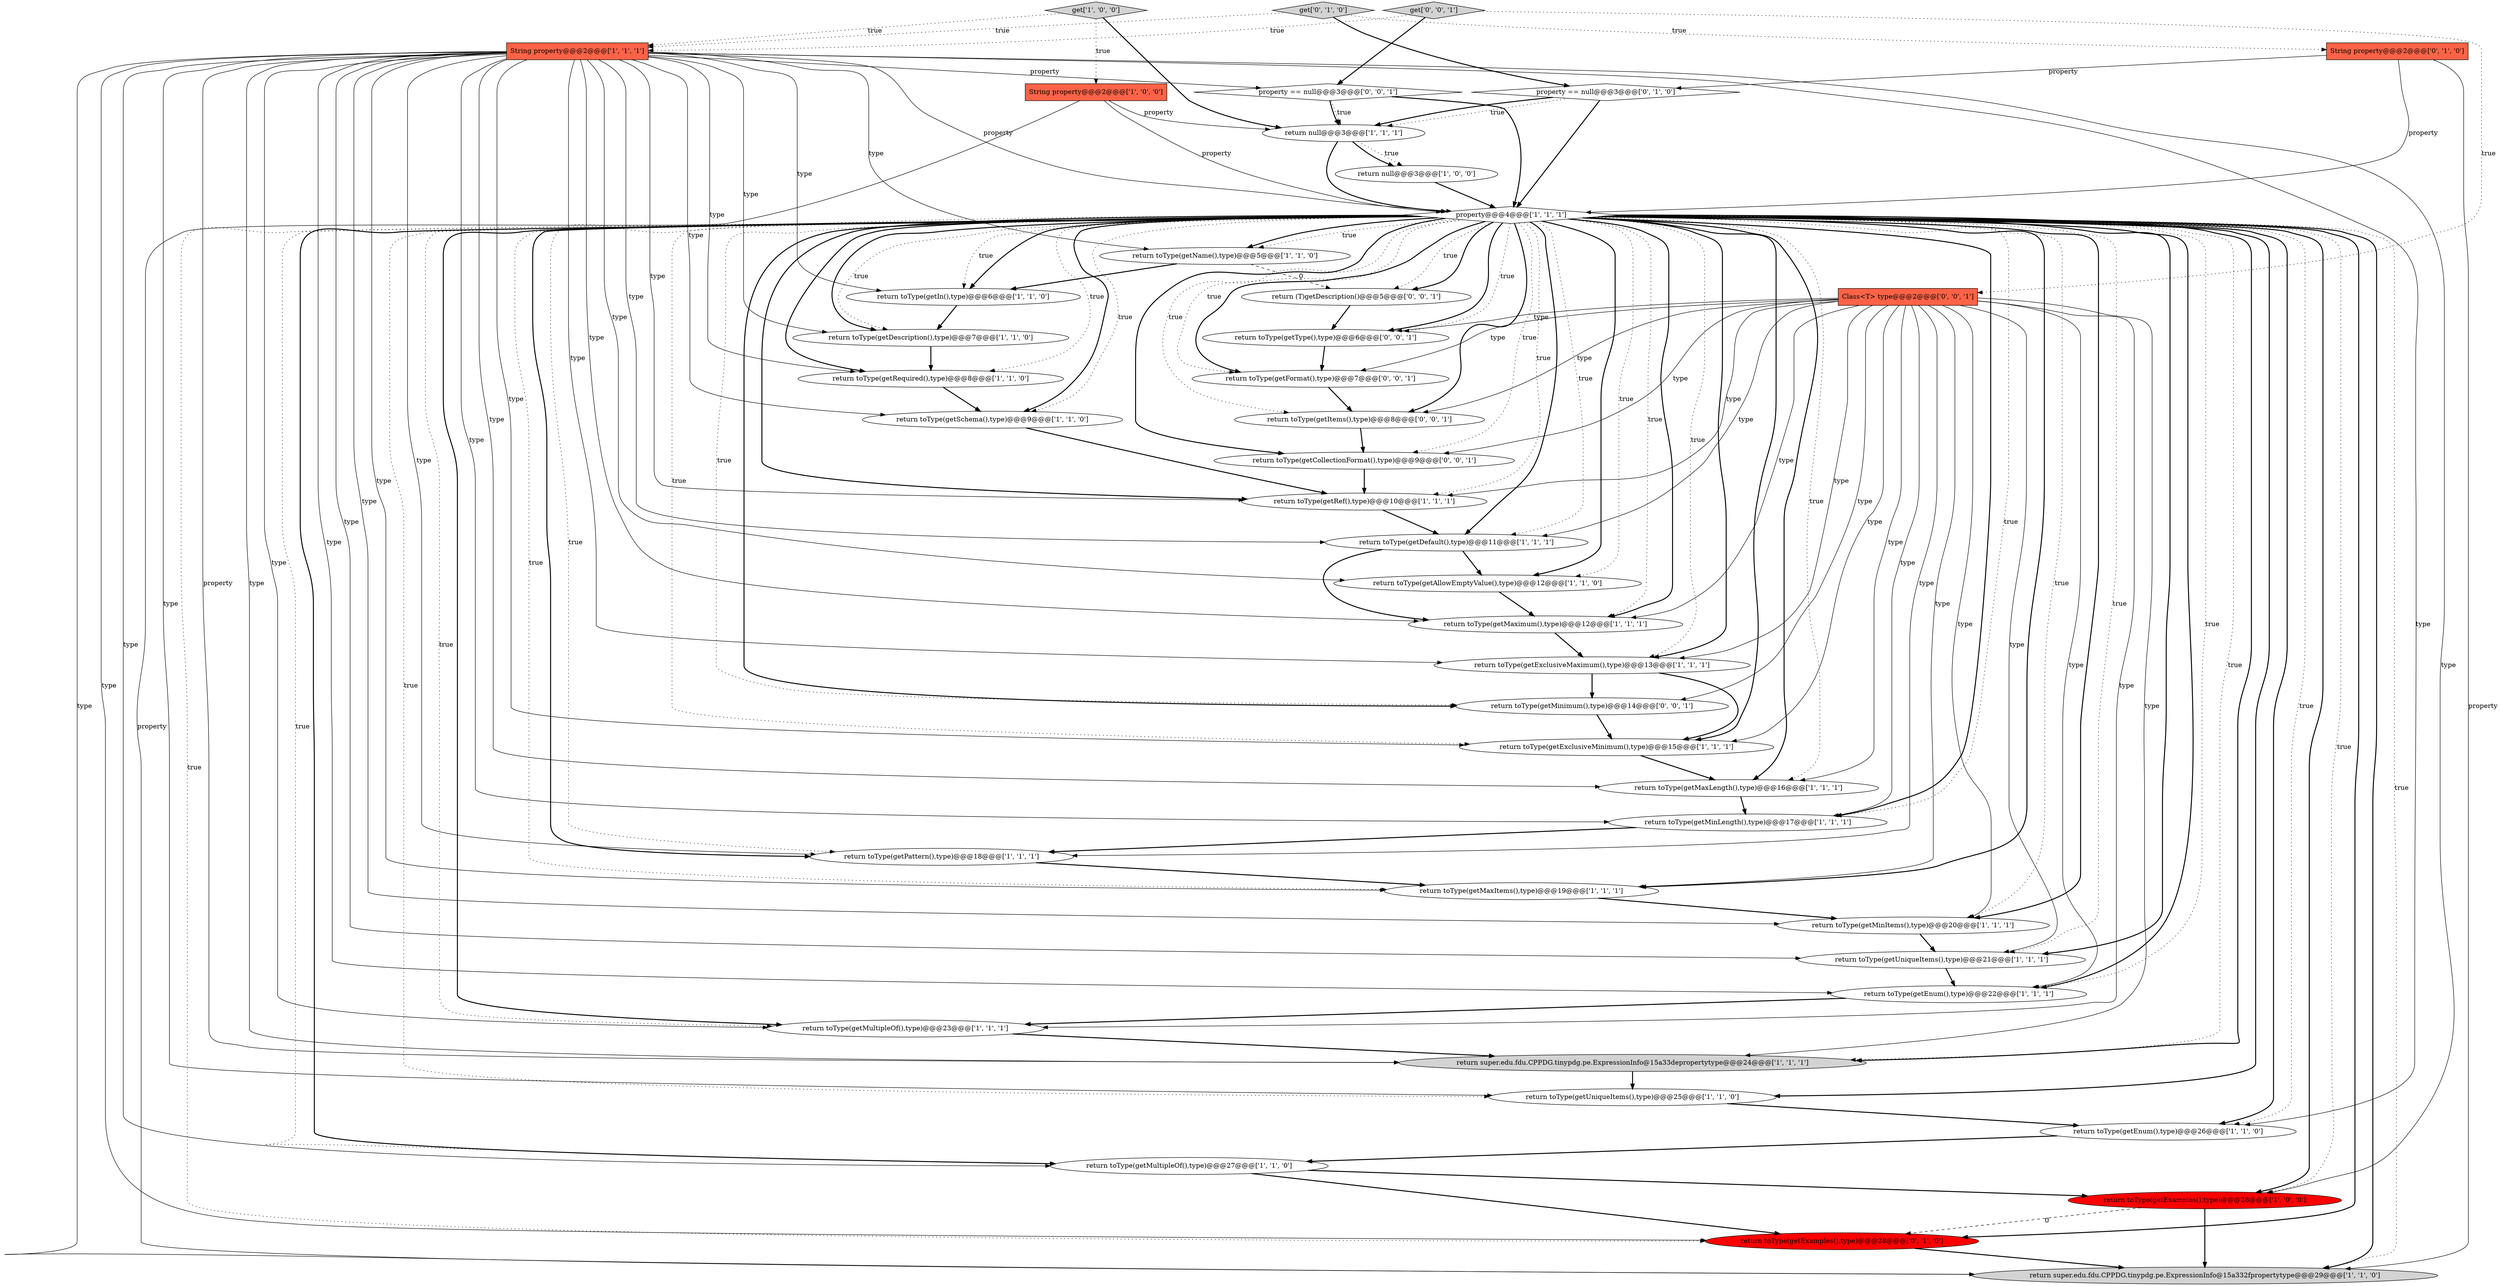 digraph {
6 [style = filled, label = "return toType(getDescription(),type)@@@7@@@['1', '1', '0']", fillcolor = white, shape = ellipse image = "AAA0AAABBB1BBB"];
31 [style = filled, label = "String property@@@2@@@['0', '1', '0']", fillcolor = tomato, shape = box image = "AAA0AAABBB2BBB"];
1 [style = filled, label = "return toType(getRequired(),type)@@@8@@@['1', '1', '0']", fillcolor = white, shape = ellipse image = "AAA0AAABBB1BBB"];
38 [style = filled, label = "return toType(getCollectionFormat(),type)@@@9@@@['0', '0', '1']", fillcolor = white, shape = ellipse image = "AAA0AAABBB3BBB"];
29 [style = filled, label = "return toType(getMinItems(),type)@@@20@@@['1', '1', '1']", fillcolor = white, shape = ellipse image = "AAA0AAABBB1BBB"];
10 [style = filled, label = "property@@@4@@@['1', '1', '1']", fillcolor = white, shape = diamond image = "AAA0AAABBB1BBB"];
7 [style = filled, label = "return toType(getMaxLength(),type)@@@16@@@['1', '1', '1']", fillcolor = white, shape = ellipse image = "AAA0AAABBB1BBB"];
43 [style = filled, label = "property == null@@@3@@@['0', '0', '1']", fillcolor = white, shape = diamond image = "AAA0AAABBB3BBB"];
8 [style = filled, label = "return toType(getMaximum(),type)@@@12@@@['1', '1', '1']", fillcolor = white, shape = ellipse image = "AAA0AAABBB1BBB"];
12 [style = filled, label = "return toType(getDefault(),type)@@@11@@@['1', '1', '1']", fillcolor = white, shape = ellipse image = "AAA0AAABBB1BBB"];
21 [style = filled, label = "return toType(getMultipleOf(),type)@@@27@@@['1', '1', '0']", fillcolor = white, shape = ellipse image = "AAA0AAABBB1BBB"];
17 [style = filled, label = "return toType(getEnum(),type)@@@26@@@['1', '1', '0']", fillcolor = white, shape = ellipse image = "AAA0AAABBB1BBB"];
19 [style = filled, label = "return toType(getIn(),type)@@@6@@@['1', '1', '0']", fillcolor = white, shape = ellipse image = "AAA0AAABBB1BBB"];
23 [style = filled, label = "return toType(getRef(),type)@@@10@@@['1', '1', '1']", fillcolor = white, shape = ellipse image = "AAA0AAABBB1BBB"];
16 [style = filled, label = "return super.edu.fdu.CPPDG.tinypdg.pe.ExpressionInfo@15a33depropertytype@@@24@@@['1', '1', '1']", fillcolor = lightgray, shape = ellipse image = "AAA0AAABBB1BBB"];
28 [style = filled, label = "return toType(getMultipleOf(),type)@@@23@@@['1', '1', '1']", fillcolor = white, shape = ellipse image = "AAA0AAABBB1BBB"];
37 [style = filled, label = "return toType(getFormat(),type)@@@7@@@['0', '0', '1']", fillcolor = white, shape = ellipse image = "AAA0AAABBB3BBB"];
25 [style = filled, label = "return toType(getAllowEmptyValue(),type)@@@12@@@['1', '1', '0']", fillcolor = white, shape = ellipse image = "AAA0AAABBB1BBB"];
39 [style = filled, label = "return toType(getType(),type)@@@6@@@['0', '0', '1']", fillcolor = white, shape = ellipse image = "AAA0AAABBB3BBB"];
27 [style = filled, label = "return toType(getExamples(),type)@@@28@@@['1', '0', '0']", fillcolor = red, shape = ellipse image = "AAA1AAABBB1BBB"];
15 [style = filled, label = "return toType(getMinLength(),type)@@@17@@@['1', '1', '1']", fillcolor = white, shape = ellipse image = "AAA0AAABBB1BBB"];
2 [style = filled, label = "return toType(getMaxItems(),type)@@@19@@@['1', '1', '1']", fillcolor = white, shape = ellipse image = "AAA0AAABBB1BBB"];
24 [style = filled, label = "return super.edu.fdu.CPPDG.tinypdg.pe.ExpressionInfo@15a332fpropertytype@@@29@@@['1', '1', '0']", fillcolor = lightgray, shape = ellipse image = "AAA0AAABBB1BBB"];
42 [style = filled, label = "get['0', '0', '1']", fillcolor = lightgray, shape = diamond image = "AAA0AAABBB3BBB"];
9 [style = filled, label = "String property@@@2@@@['1', '0', '0']", fillcolor = tomato, shape = box image = "AAA0AAABBB1BBB"];
14 [style = filled, label = "return toType(getName(),type)@@@5@@@['1', '1', '0']", fillcolor = white, shape = ellipse image = "AAA0AAABBB1BBB"];
18 [style = filled, label = "get['1', '0', '0']", fillcolor = lightgray, shape = diamond image = "AAA0AAABBB1BBB"];
3 [style = filled, label = "return null@@@3@@@['1', '0', '0']", fillcolor = white, shape = ellipse image = "AAA0AAABBB1BBB"];
36 [style = filled, label = "return toType(getMinimum(),type)@@@14@@@['0', '0', '1']", fillcolor = white, shape = ellipse image = "AAA0AAABBB3BBB"];
40 [style = filled, label = "return toType(getItems(),type)@@@8@@@['0', '0', '1']", fillcolor = white, shape = ellipse image = "AAA0AAABBB3BBB"];
30 [style = filled, label = "String property@@@2@@@['1', '1', '1']", fillcolor = tomato, shape = box image = "AAA0AAABBB1BBB"];
34 [style = filled, label = "property == null@@@3@@@['0', '1', '0']", fillcolor = white, shape = diamond image = "AAA0AAABBB2BBB"];
22 [style = filled, label = "return null@@@3@@@['1', '1', '1']", fillcolor = white, shape = ellipse image = "AAA0AAABBB1BBB"];
0 [style = filled, label = "return toType(getExclusiveMinimum(),type)@@@15@@@['1', '1', '1']", fillcolor = white, shape = ellipse image = "AAA0AAABBB1BBB"];
35 [style = filled, label = "Class<T> type@@@2@@@['0', '0', '1']", fillcolor = tomato, shape = box image = "AAA0AAABBB3BBB"];
26 [style = filled, label = "return toType(getEnum(),type)@@@22@@@['1', '1', '1']", fillcolor = white, shape = ellipse image = "AAA0AAABBB1BBB"];
33 [style = filled, label = "get['0', '1', '0']", fillcolor = lightgray, shape = diamond image = "AAA0AAABBB2BBB"];
4 [style = filled, label = "return toType(getUniqueItems(),type)@@@25@@@['1', '1', '0']", fillcolor = white, shape = ellipse image = "AAA0AAABBB1BBB"];
32 [style = filled, label = "return toType(getExamples(),type)@@@28@@@['0', '1', '0']", fillcolor = red, shape = ellipse image = "AAA1AAABBB2BBB"];
5 [style = filled, label = "return toType(getSchema(),type)@@@9@@@['1', '1', '0']", fillcolor = white, shape = ellipse image = "AAA0AAABBB1BBB"];
13 [style = filled, label = "return toType(getUniqueItems(),type)@@@21@@@['1', '1', '1']", fillcolor = white, shape = ellipse image = "AAA0AAABBB1BBB"];
20 [style = filled, label = "return toType(getExclusiveMaximum(),type)@@@13@@@['1', '1', '1']", fillcolor = white, shape = ellipse image = "AAA0AAABBB1BBB"];
41 [style = filled, label = "return (T)getDescription()@@@5@@@['0', '0', '1']", fillcolor = white, shape = ellipse image = "AAA0AAABBB3BBB"];
11 [style = filled, label = "return toType(getPattern(),type)@@@18@@@['1', '1', '1']", fillcolor = white, shape = ellipse image = "AAA0AAABBB1BBB"];
1->5 [style = bold, label=""];
10->8 [style = dotted, label="true"];
35->29 [style = solid, label="type"];
35->0 [style = solid, label="type"];
30->17 [style = solid, label="type"];
35->15 [style = solid, label="type"];
10->38 [style = dotted, label="true"];
10->24 [style = bold, label=""];
30->6 [style = solid, label="type"];
10->19 [style = bold, label=""];
30->27 [style = solid, label="type"];
30->32 [style = solid, label="type"];
31->10 [style = solid, label="property"];
20->0 [style = bold, label=""];
35->36 [style = solid, label="type"];
30->5 [style = solid, label="type"];
10->17 [style = bold, label=""];
10->32 [style = bold, label=""];
35->40 [style = solid, label="type"];
9->10 [style = solid, label="property"];
10->41 [style = bold, label=""];
40->38 [style = bold, label=""];
10->32 [style = dotted, label="true"];
31->34 [style = solid, label="property"];
10->29 [style = dotted, label="true"];
30->11 [style = solid, label="type"];
30->26 [style = solid, label="type"];
18->22 [style = bold, label=""];
36->0 [style = bold, label=""];
8->20 [style = bold, label=""];
15->11 [style = bold, label=""];
30->14 [style = solid, label="type"];
35->20 [style = solid, label="type"];
10->8 [style = bold, label=""];
10->39 [style = bold, label=""];
10->20 [style = dotted, label="true"];
10->12 [style = bold, label=""];
30->28 [style = solid, label="type"];
30->19 [style = solid, label="type"];
23->12 [style = bold, label=""];
30->10 [style = solid, label="property"];
10->1 [style = dotted, label="true"];
10->4 [style = dotted, label="true"];
26->28 [style = bold, label=""];
10->16 [style = dotted, label="true"];
17->21 [style = bold, label=""];
10->11 [style = bold, label=""];
9->22 [style = solid, label="property"];
10->6 [style = dotted, label="true"];
30->24 [style = solid, label="type"];
5->23 [style = bold, label=""];
10->14 [style = bold, label=""];
30->8 [style = solid, label="type"];
35->7 [style = solid, label="type"];
10->39 [style = dotted, label="true"];
35->11 [style = solid, label="type"];
10->26 [style = bold, label=""];
10->21 [style = bold, label=""];
19->6 [style = bold, label=""];
10->7 [style = bold, label=""];
30->43 [style = solid, label="property"];
0->7 [style = bold, label=""];
3->10 [style = bold, label=""];
34->22 [style = dotted, label="true"];
10->25 [style = dotted, label="true"];
10->23 [style = dotted, label="true"];
10->25 [style = bold, label=""];
10->24 [style = dotted, label="true"];
10->0 [style = bold, label=""];
43->22 [style = bold, label=""];
30->0 [style = solid, label="type"];
10->0 [style = dotted, label="true"];
10->26 [style = dotted, label="true"];
43->10 [style = bold, label=""];
42->30 [style = dotted, label="true"];
10->2 [style = bold, label=""];
10->1 [style = bold, label=""];
30->23 [style = solid, label="type"];
35->38 [style = solid, label="type"];
35->12 [style = solid, label="type"];
33->31 [style = dotted, label="true"];
43->22 [style = dotted, label="true"];
39->37 [style = bold, label=""];
4->17 [style = bold, label=""];
10->28 [style = dotted, label="true"];
21->27 [style = bold, label=""];
35->16 [style = solid, label="type"];
30->4 [style = solid, label="type"];
30->7 [style = solid, label="type"];
30->29 [style = solid, label="type"];
35->23 [style = solid, label="type"];
14->19 [style = bold, label=""];
10->41 [style = dotted, label="true"];
10->6 [style = bold, label=""];
29->13 [style = bold, label=""];
10->17 [style = dotted, label="true"];
30->16 [style = solid, label="property"];
6->1 [style = bold, label=""];
30->12 [style = solid, label="type"];
10->5 [style = bold, label=""];
10->16 [style = bold, label=""];
10->13 [style = dotted, label="true"];
10->13 [style = bold, label=""];
10->11 [style = dotted, label="true"];
10->2 [style = dotted, label="true"];
10->23 [style = bold, label=""];
10->19 [style = dotted, label="true"];
13->26 [style = bold, label=""];
12->8 [style = bold, label=""];
18->9 [style = dotted, label="true"];
27->32 [style = dashed, label="0"];
22->10 [style = bold, label=""];
10->40 [style = bold, label=""];
22->3 [style = dotted, label="true"];
7->15 [style = bold, label=""];
35->26 [style = solid, label="type"];
35->8 [style = solid, label="type"];
27->24 [style = bold, label=""];
16->4 [style = bold, label=""];
10->37 [style = dotted, label="true"];
10->40 [style = dotted, label="true"];
20->36 [style = bold, label=""];
10->38 [style = bold, label=""];
14->41 [style = dashed, label="0"];
30->21 [style = solid, label="type"];
30->13 [style = solid, label="type"];
10->37 [style = bold, label=""];
30->25 [style = solid, label="type"];
10->12 [style = dotted, label="true"];
10->20 [style = bold, label=""];
10->28 [style = bold, label=""];
10->15 [style = bold, label=""];
42->43 [style = bold, label=""];
10->27 [style = bold, label=""];
30->15 [style = solid, label="type"];
38->23 [style = bold, label=""];
30->1 [style = solid, label="type"];
35->2 [style = solid, label="type"];
10->5 [style = dotted, label="true"];
28->16 [style = bold, label=""];
33->30 [style = dotted, label="true"];
34->10 [style = bold, label=""];
11->2 [style = bold, label=""];
10->36 [style = bold, label=""];
34->22 [style = bold, label=""];
10->14 [style = dotted, label="true"];
10->15 [style = dotted, label="true"];
22->3 [style = bold, label=""];
10->36 [style = dotted, label="true"];
35->13 [style = solid, label="type"];
35->28 [style = solid, label="type"];
10->29 [style = bold, label=""];
35->39 [style = solid, label="type"];
12->25 [style = bold, label=""];
21->32 [style = bold, label=""];
10->4 [style = bold, label=""];
42->35 [style = dotted, label="true"];
31->24 [style = solid, label="property"];
25->8 [style = bold, label=""];
30->20 [style = solid, label="type"];
10->27 [style = dotted, label="true"];
9->24 [style = solid, label="property"];
30->2 [style = solid, label="type"];
41->39 [style = bold, label=""];
35->37 [style = solid, label="type"];
2->29 [style = bold, label=""];
10->21 [style = dotted, label="true"];
32->24 [style = bold, label=""];
33->34 [style = bold, label=""];
10->7 [style = dotted, label="true"];
37->40 [style = bold, label=""];
18->30 [style = dotted, label="true"];
30->16 [style = solid, label="type"];
}
